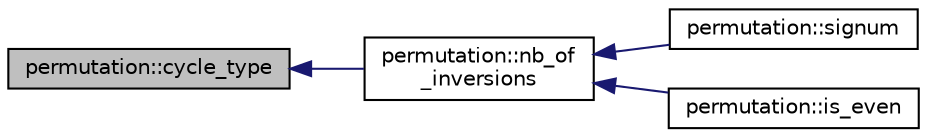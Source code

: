 digraph "permutation::cycle_type"
{
  edge [fontname="Helvetica",fontsize="10",labelfontname="Helvetica",labelfontsize="10"];
  node [fontname="Helvetica",fontsize="10",shape=record];
  rankdir="LR";
  Node691 [label="permutation::cycle_type",height=0.2,width=0.4,color="black", fillcolor="grey75", style="filled", fontcolor="black"];
  Node691 -> Node692 [dir="back",color="midnightblue",fontsize="10",style="solid",fontname="Helvetica"];
  Node692 [label="permutation::nb_of\l_inversions",height=0.2,width=0.4,color="black", fillcolor="white", style="filled",URL="$d0/d08/classpermutation.html#a5846c6cfd8d2d64f4cb906425744f73f"];
  Node692 -> Node693 [dir="back",color="midnightblue",fontsize="10",style="solid",fontname="Helvetica"];
  Node693 [label="permutation::signum",height=0.2,width=0.4,color="black", fillcolor="white", style="filled",URL="$d0/d08/classpermutation.html#a51cfe6b579a1d45524f39096c22c4398"];
  Node692 -> Node694 [dir="back",color="midnightblue",fontsize="10",style="solid",fontname="Helvetica"];
  Node694 [label="permutation::is_even",height=0.2,width=0.4,color="black", fillcolor="white", style="filled",URL="$d0/d08/classpermutation.html#a7b410bb3cb56dfcb5e5f2976b1d1aa45"];
}
